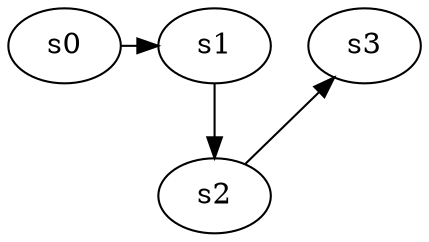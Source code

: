digraph game_0122_chain_4 {
    s0 [name="s0", player=0];
    s1 [name="s1", player=1];
    s2 [name="s2", player=0];
    s3 [name="s3", player=1, target=1];

    s0 -> s1 [constraint="time % 5 == 1"];
    s1 -> s2;
    s2 -> s3 [constraint="time % 3 == 0"];
}
